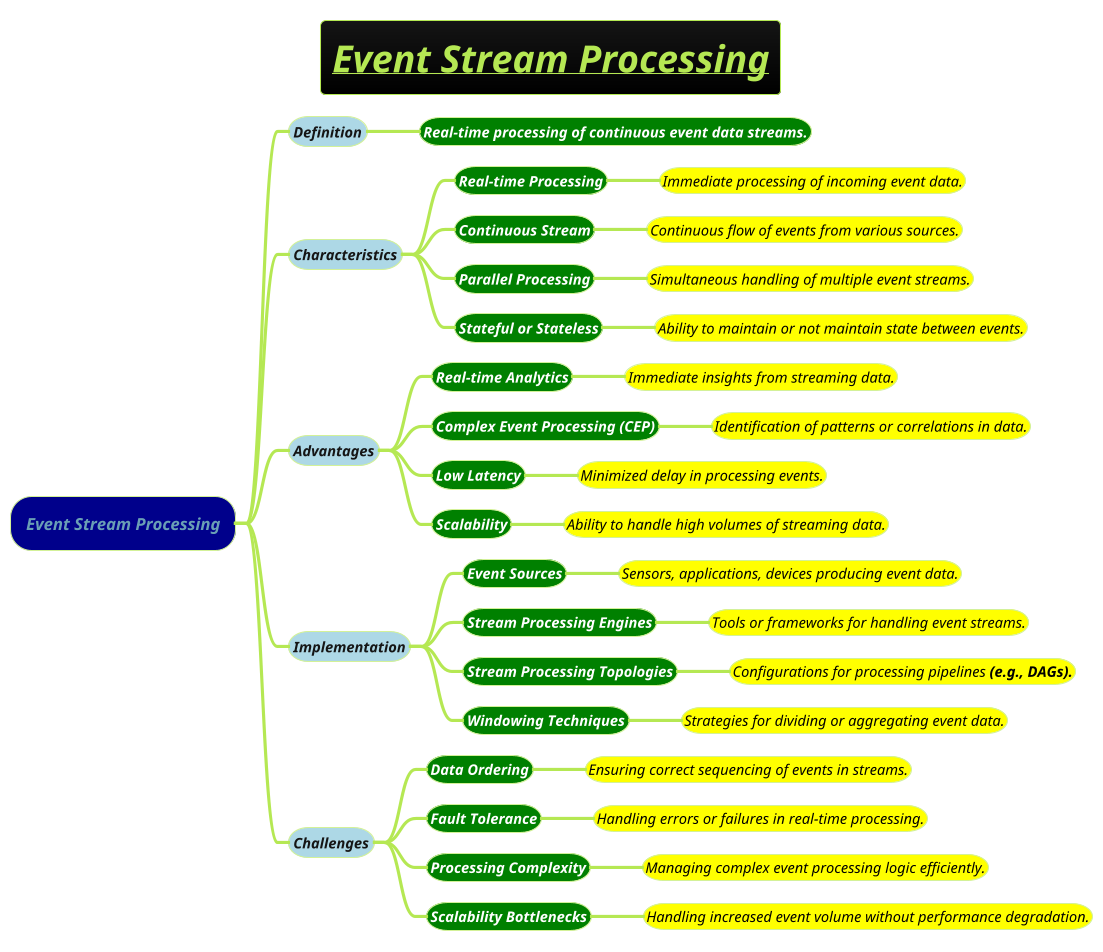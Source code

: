 @startmindmap
title =<i><b><u>Event Stream Processing
!theme hacker

*[#darkblue] <i>Event Stream Processing
**[#lightblue] <i><color #blac><size:14>Definition
***[#green] <b><i><color #white><size:14>Real-time processing of continuous event data streams.
**[#lightblue] <i><color #blac><size:14>Characteristics
***[#green] <b><i><color #white><size:14>Real-time Processing
****[#yellow] <i><color #black><size:14>Immediate processing of incoming event data.
***[#green] <b><i><color #white><size:14>Continuous Stream
****[#yellow] <i><color #black><size:14>Continuous flow of events from various sources.
***[#green] <b><i><color #white><size:14>Parallel Processing
****[#yellow] <i><color #black><size:14>Simultaneous handling of multiple event streams.
***[#green] <b><i><color #white><size:14>Stateful or Stateless
****[#yellow] <i><color #black><size:14>Ability to maintain or not maintain state between events.
**[#lightblue] <i><color #blac><size:14>Advantages
***[#green] <b><i><color #white><size:14>Real-time Analytics
****[#yellow] <i><color #black><size:14>Immediate insights from streaming data.
***[#green] <b><i><color #white><size:14>Complex Event Processing <b>(CEP)
****[#yellow] <i><color #black><size:14>Identification of patterns or correlations in data.
***[#green] <b><i><color #white><size:14>Low Latency
****[#yellow] <i><color #black><size:14>Minimized delay in processing events.
***[#green] <b><i><color #white><size:14>Scalability
****[#yellow] <i><color #black><size:14>Ability to handle high volumes of streaming data.
**[#lightblue] <i><color #blac><size:14>Implementation
***[#green] <b><i><color #white><size:14>Event Sources
****[#yellow] <i><color #black><size:14>Sensors, applications, devices producing event data.
***[#green] <b><i><color #white><size:14>Stream Processing Engines
****[#yellow] <i><color #black><size:14>Tools or frameworks for handling event streams.
***[#green] <b><i><color #white><size:14>Stream Processing Topologies
****[#yellow] <i><color #black><size:14>Configurations for processing pipelines <b>(e.g., DAGs).
***[#green] <b><i><color #white><size:14>Windowing Techniques
****[#yellow] <i><color #black><size:14>Strategies for dividing or aggregating event data.
**[#lightblue] <i><color #blac><size:14>Challenges
***[#green] <b><i><color #white><size:14>Data Ordering
****[#yellow] <i><color #black><size:14>Ensuring correct sequencing of events in streams.
***[#green] <b><i><color #white><size:14>Fault Tolerance
****[#yellow] <i><color #black><size:14>Handling errors or failures in real-time processing.
***[#green] <b><i><color #white><size:14>Processing Complexity
****[#yellow] <i><color #black><size:14>Managing complex event processing logic efficiently.
***[#green] <b><i><color #white><size:14>Scalability Bottlenecks
****[#yellow] <i><color #black><size:14>Handling increased event volume without performance degradation.

@endmindmap
